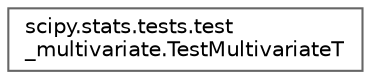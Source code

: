 digraph "Graphical Class Hierarchy"
{
 // LATEX_PDF_SIZE
  bgcolor="transparent";
  edge [fontname=Helvetica,fontsize=10,labelfontname=Helvetica,labelfontsize=10];
  node [fontname=Helvetica,fontsize=10,shape=box,height=0.2,width=0.4];
  rankdir="LR";
  Node0 [id="Node000000",label="scipy.stats.tests.test\l_multivariate.TestMultivariateT",height=0.2,width=0.4,color="grey40", fillcolor="white", style="filled",URL="$d9/d03/classscipy_1_1stats_1_1tests_1_1test__multivariate_1_1TestMultivariateT.html",tooltip=" "];
}
